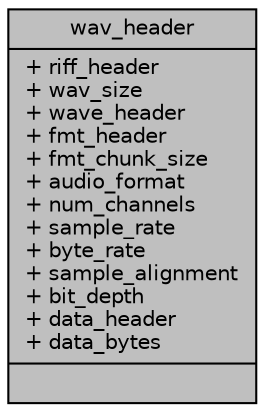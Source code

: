 digraph "wav_header"
{
  bgcolor="transparent";
  edge [fontname="Helvetica",fontsize="10",labelfontname="Helvetica",labelfontsize="10"];
  node [fontname="Helvetica",fontsize="10",shape=record];
  Node1 [label="{wav_header\n|+ riff_header\l+ wav_size\l+ wave_header\l+ fmt_header\l+ fmt_chunk_size\l+ audio_format\l+ num_channels\l+ sample_rate\l+ byte_rate\l+ sample_alignment\l+ bit_depth\l+ data_header\l+ data_bytes\l|}",height=0.2,width=0.4,color="black", fillcolor="grey75", style="filled", fontcolor="black"];
}
